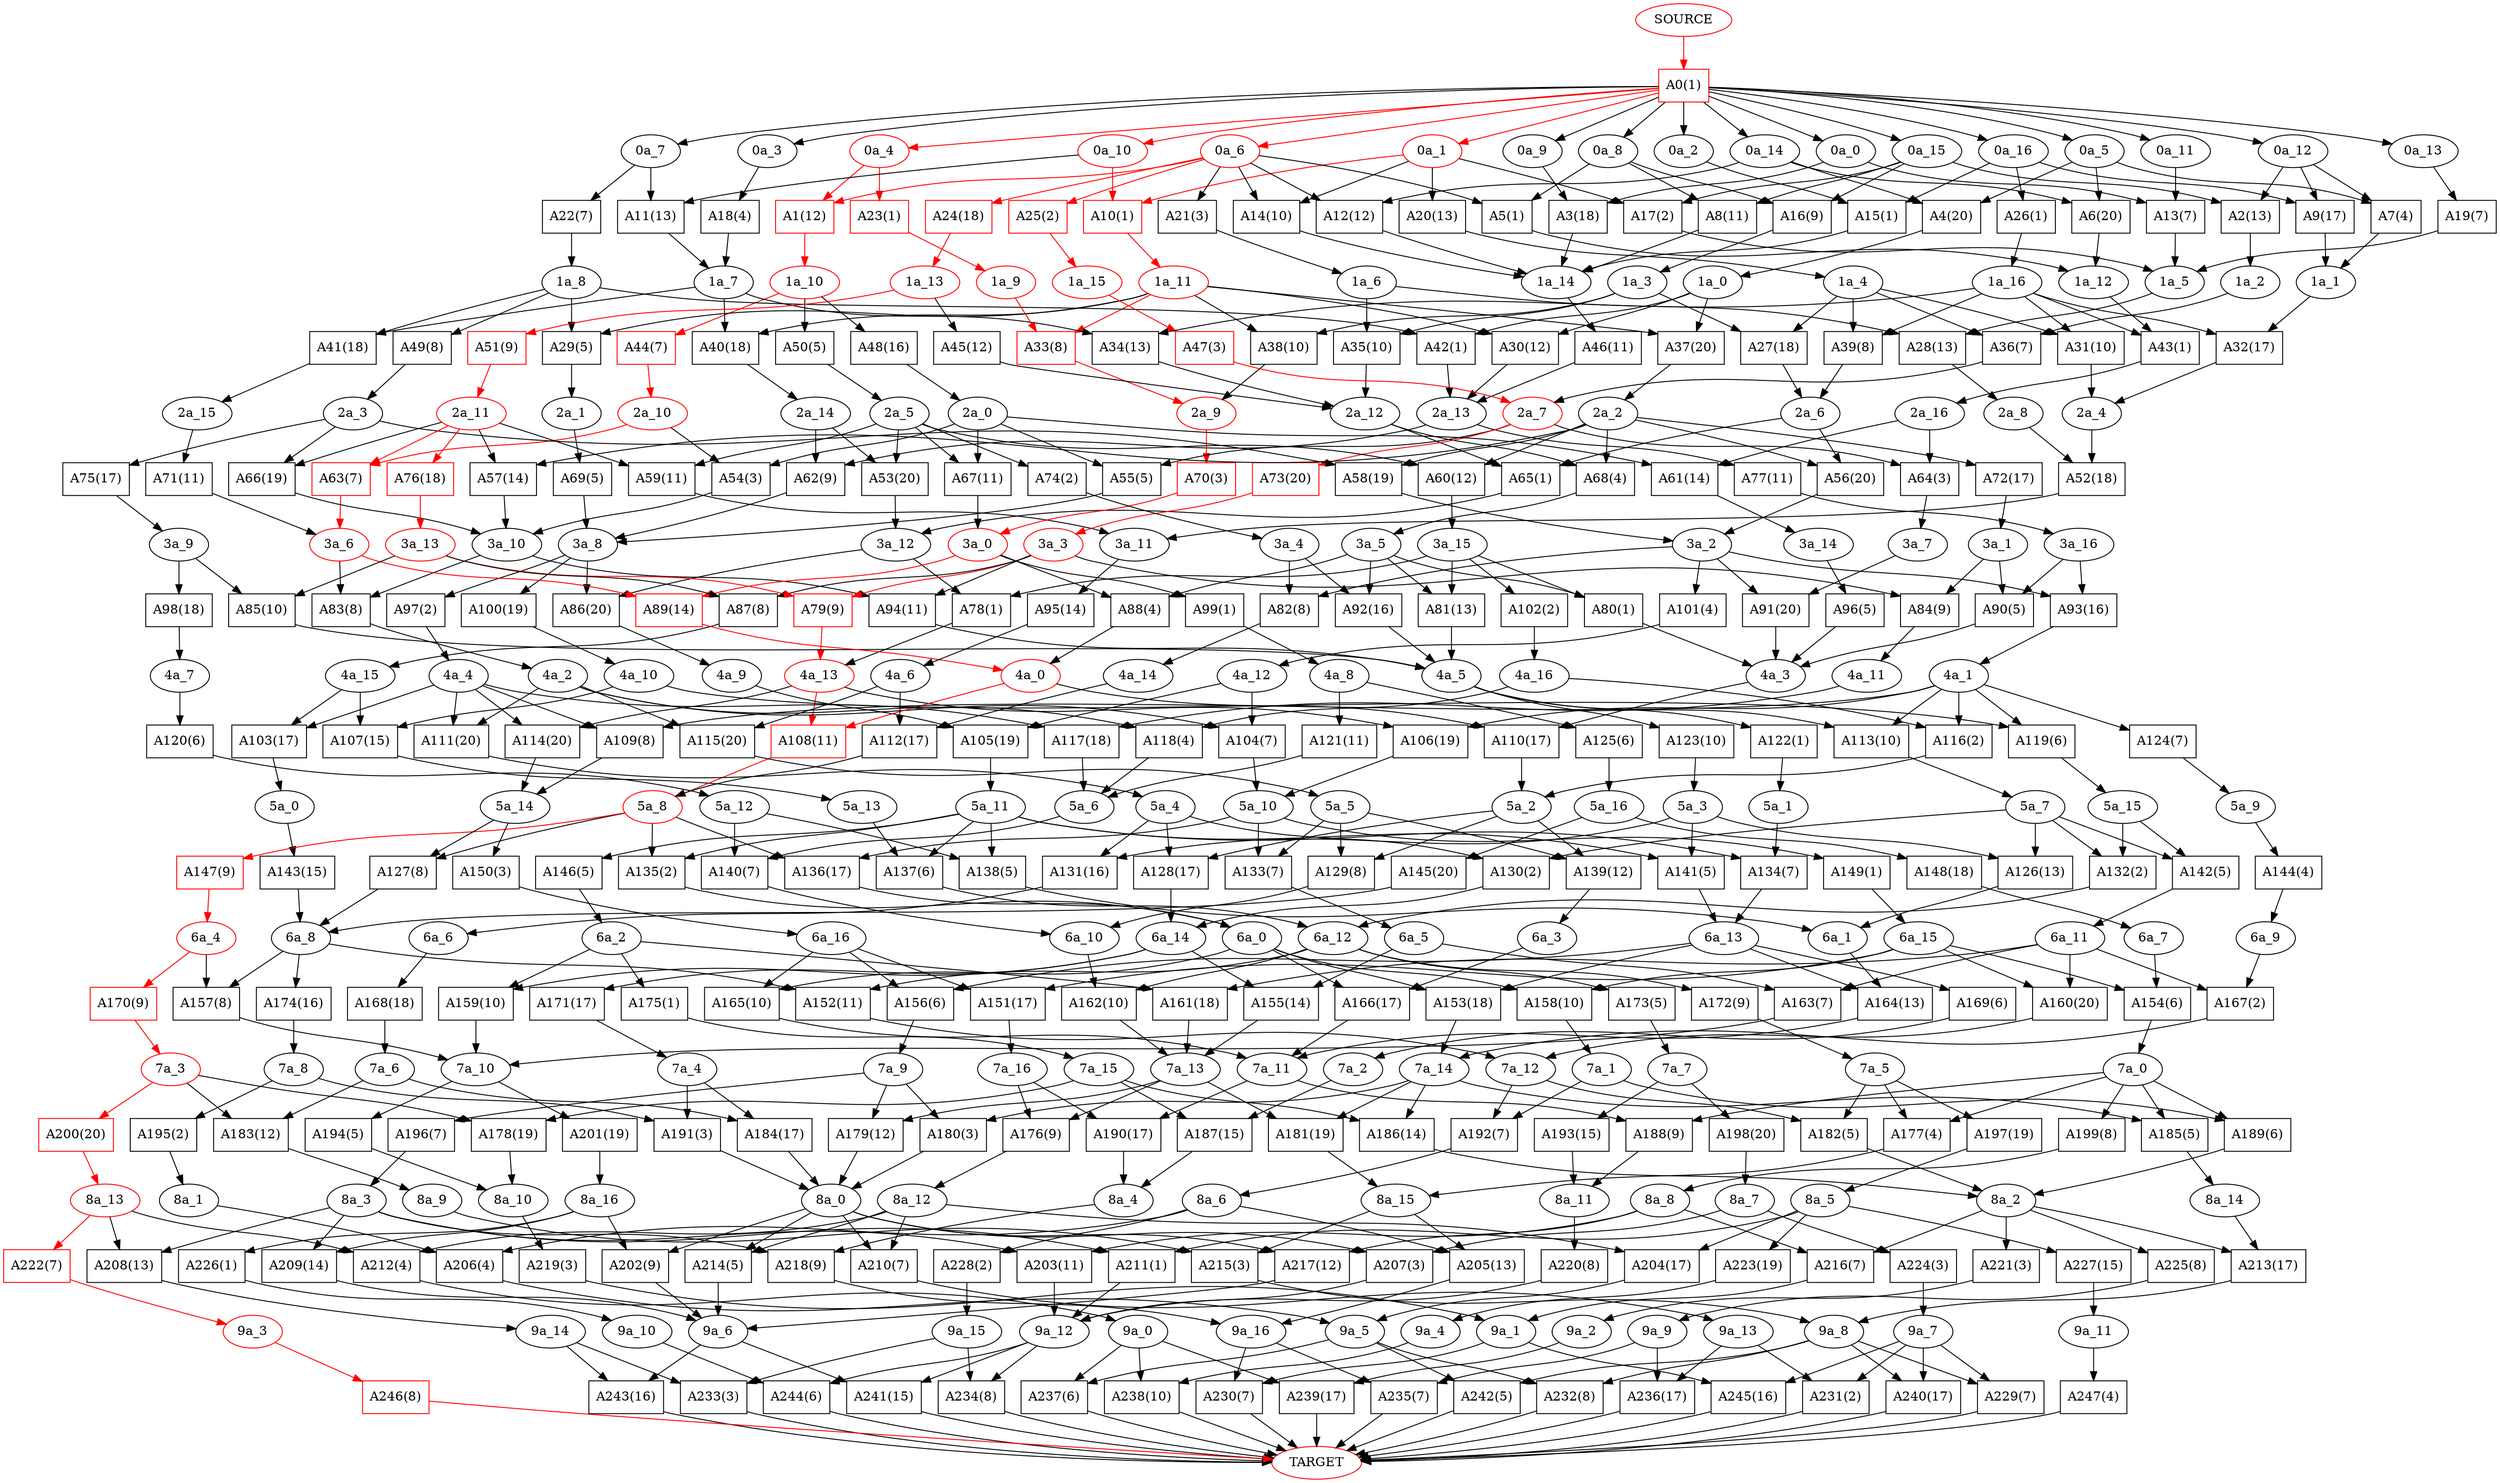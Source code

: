 digraph HGA { 
A0 [shape=box color=red]; 
node_SOURCE [color="red"]; 
node_SOURCE -> A0 [color="red"]; 
A0 -> node_0a_0; 
node_0a_1 [color="red"]; 
A0 -> node_0a_1 [color="red"]; 
A0 -> node_0a_2; 
A0 -> node_0a_3; 
node_0a_4 [color="red"]; 
A0 -> node_0a_4 [color="red"]; 
A0 -> node_0a_5; 
node_0a_6 [color="red"]; 
A0 -> node_0a_6 [color="red"]; 
A0 -> node_0a_7; 
A0 -> node_0a_8; 
A0 -> node_0a_9; 
node_0a_10 [color="red"]; 
A0 -> node_0a_10 [color="red"]; 
A0 -> node_0a_11; 
A0 -> node_0a_12; 
A0 -> node_0a_13; 
A0 -> node_0a_14; 
A0 -> node_0a_15; 
A0 -> node_0a_16; 
A1 [shape=box color=red]; 
node_0a_6 [color="red"]; 
node_0a_6 -> A1 [color="red"]; 
node_0a_4 [color="red"]; 
node_0a_4 -> A1 [color="red"]; 
node_1a_10 [color="red"]; 
A1 -> node_1a_10 [color="red"]; 
A2 [shape=box]; 
node_0a_15 -> A2; 
node_0a_12 -> A2; 
A2 -> node_1a_2; 
A3 [shape=box]; 
node_0a_9 -> A3; 
node_0a_0 -> A3; 
A3 -> node_1a_14; 
A4 [shape=box]; 
node_0a_14 -> A4; 
node_0a_5 -> A4; 
A4 -> node_1a_0; 
A5 [shape=box]; 
node_0a_6 -> A5; 
node_0a_8 -> A5; 
A5 -> node_1a_12; 
A6 [shape=box]; 
node_0a_5 -> A6; 
node_0a_14 -> A6; 
A6 -> node_1a_12; 
A7 [shape=box]; 
node_0a_12 -> A7; 
node_0a_5 -> A7; 
A7 -> node_1a_1; 
A8 [shape=box]; 
node_0a_15 -> A8; 
node_0a_8 -> A8; 
A8 -> node_1a_14; 
A9 [shape=box]; 
node_0a_16 -> A9; 
node_0a_12 -> A9; 
A9 -> node_1a_1; 
A10 [shape=box color=red]; 
node_0a_1 [color="red"]; 
node_0a_1 -> A10 [color="red"]; 
node_0a_10 [color="red"]; 
node_0a_10 -> A10 [color="red"]; 
node_1a_11 [color="red"]; 
A10 -> node_1a_11 [color="red"]; 
A11 [shape=box]; 
node_0a_10 -> A11; 
node_0a_7 -> A11; 
A11 -> node_1a_7; 
A12 [shape=box]; 
node_0a_6 -> A12; 
node_0a_14 -> A12; 
A12 -> node_1a_14; 
A13 [shape=box]; 
node_0a_11 -> A13; 
node_0a_0 -> A13; 
A13 -> node_1a_5; 
A14 [shape=box]; 
node_0a_6 -> A14; 
node_0a_1 -> A14; 
A14 -> node_1a_14; 
A15 [shape=box]; 
node_0a_16 -> A15; 
node_0a_2 -> A15; 
A15 -> node_1a_14; 
A16 [shape=box]; 
node_0a_15 -> A16; 
node_0a_8 -> A16; 
A16 -> node_1a_3; 
A17 [shape=box]; 
node_0a_15 -> A17; 
node_0a_1 -> A17; 
A17 -> node_1a_5; 
A18 [shape=box]; 
node_0a_3 -> A18; 
A18 -> node_1a_7; 
A19 [shape=box]; 
node_0a_13 -> A19; 
A19 -> node_1a_5; 
A20 [shape=box]; 
node_0a_1 -> A20; 
A20 -> node_1a_4; 
A21 [shape=box]; 
node_0a_6 -> A21; 
A21 -> node_1a_6; 
A22 [shape=box]; 
node_0a_7 -> A22; 
A22 -> node_1a_8; 
A23 [shape=box color=red]; 
node_0a_4 [color="red"]; 
node_0a_4 -> A23 [color="red"]; 
node_1a_9 [color="red"]; 
A23 -> node_1a_9 [color="red"]; 
A24 [shape=box color=red]; 
node_0a_6 [color="red"]; 
node_0a_6 -> A24 [color="red"]; 
node_1a_13 [color="red"]; 
A24 -> node_1a_13 [color="red"]; 
A25 [shape=box color=red]; 
node_0a_6 [color="red"]; 
node_0a_6 -> A25 [color="red"]; 
node_1a_15 [color="red"]; 
A25 -> node_1a_15 [color="red"]; 
A26 [shape=box]; 
node_0a_16 -> A26; 
A26 -> node_1a_16; 
A27 [shape=box]; 
node_1a_3 -> A27; 
node_1a_4 -> A27; 
A27 -> node_2a_6; 
A28 [shape=box]; 
node_1a_5 -> A28; 
node_1a_6 -> A28; 
A28 -> node_2a_8; 
A29 [shape=box]; 
node_1a_8 -> A29; 
node_1a_11 -> A29; 
A29 -> node_2a_1; 
A30 [shape=box]; 
node_1a_11 -> A30; 
node_1a_0 -> A30; 
A30 -> node_2a_13; 
A31 [shape=box]; 
node_1a_4 -> A31; 
node_1a_16 -> A31; 
A31 -> node_2a_4; 
A32 [shape=box]; 
node_1a_16 -> A32; 
node_1a_1 -> A32; 
A32 -> node_2a_4; 
A33 [shape=box color=red]; 
node_1a_9 [color="red"]; 
node_1a_9 -> A33 [color="red"]; 
node_1a_11 [color="red"]; 
node_1a_11 -> A33 [color="red"]; 
node_2a_9 [color="red"]; 
A33 -> node_2a_9 [color="red"]; 
A34 [shape=box]; 
node_1a_16 -> A34; 
node_1a_7 -> A34; 
A34 -> node_2a_12; 
A35 [shape=box]; 
node_1a_6 -> A35; 
node_1a_3 -> A35; 
A35 -> node_2a_12; 
A36 [shape=box]; 
node_1a_4 -> A36; 
node_1a_2 -> A36; 
A36 -> node_2a_7; 
A37 [shape=box]; 
node_1a_0 -> A37; 
node_1a_11 -> A37; 
A37 -> node_2a_2; 
A38 [shape=box]; 
node_1a_3 -> A38; 
node_1a_11 -> A38; 
A38 -> node_2a_9; 
A39 [shape=box]; 
node_1a_16 -> A39; 
node_1a_4 -> A39; 
A39 -> node_2a_6; 
A40 [shape=box]; 
node_1a_11 -> A40; 
node_1a_7 -> A40; 
A40 -> node_2a_14; 
A41 [shape=box]; 
node_1a_7 -> A41; 
node_1a_8 -> A41; 
A41 -> node_2a_15; 
A42 [shape=box]; 
node_1a_0 -> A42; 
node_1a_8 -> A42; 
A42 -> node_2a_13; 
A43 [shape=box]; 
node_1a_12 -> A43; 
node_1a_16 -> A43; 
A43 -> node_2a_16; 
A44 [shape=box color=red]; 
node_1a_10 [color="red"]; 
node_1a_10 -> A44 [color="red"]; 
node_2a_10 [color="red"]; 
A44 -> node_2a_10 [color="red"]; 
A45 [shape=box]; 
node_1a_13 -> A45; 
A45 -> node_2a_12; 
A46 [shape=box]; 
node_1a_14 -> A46; 
A46 -> node_2a_13; 
A47 [shape=box color=red]; 
node_1a_15 [color="red"]; 
node_1a_15 -> A47 [color="red"]; 
node_2a_7 [color="red"]; 
A47 -> node_2a_7 [color="red"]; 
A48 [shape=box]; 
node_1a_10 -> A48; 
A48 -> node_2a_0; 
A49 [shape=box]; 
node_1a_8 -> A49; 
A49 -> node_2a_3; 
A50 [shape=box]; 
node_1a_10 -> A50; 
A50 -> node_2a_5; 
A51 [shape=box color=red]; 
node_1a_13 [color="red"]; 
node_1a_13 -> A51 [color="red"]; 
node_2a_11 [color="red"]; 
A51 -> node_2a_11 [color="red"]; 
A52 [shape=box]; 
node_2a_8 -> A52; 
node_2a_4 -> A52; 
A52 -> node_3a_11; 
A53 [shape=box]; 
node_2a_14 -> A53; 
node_2a_5 -> A53; 
A53 -> node_3a_12; 
A54 [shape=box]; 
node_2a_10 -> A54; 
node_2a_0 -> A54; 
A54 -> node_3a_10; 
A55 [shape=box]; 
node_2a_0 -> A55; 
node_2a_7 -> A55; 
A55 -> node_3a_8; 
A56 [shape=box]; 
node_2a_6 -> A56; 
node_2a_2 -> A56; 
A56 -> node_3a_2; 
A57 [shape=box]; 
node_2a_2 -> A57; 
node_2a_11 -> A57; 
A57 -> node_3a_10; 
A58 [shape=box]; 
node_2a_3 -> A58; 
node_2a_2 -> A58; 
A58 -> node_3a_2; 
A59 [shape=box]; 
node_2a_5 -> A59; 
node_2a_11 -> A59; 
A59 -> node_3a_11; 
A60 [shape=box]; 
node_2a_5 -> A60; 
node_2a_2 -> A60; 
A60 -> node_3a_15; 
A61 [shape=box]; 
node_2a_0 -> A61; 
node_2a_16 -> A61; 
A61 -> node_3a_14; 
A62 [shape=box]; 
node_2a_13 -> A62; 
node_2a_14 -> A62; 
A62 -> node_3a_8; 
A63 [shape=box color=red]; 
node_2a_11 [color="red"]; 
node_2a_11 -> A63 [color="red"]; 
node_2a_10 [color="red"]; 
node_2a_10 -> A63 [color="red"]; 
node_3a_6 [color="red"]; 
A63 -> node_3a_6 [color="red"]; 
A64 [shape=box]; 
node_2a_16 -> A64; 
node_2a_7 -> A64; 
A64 -> node_3a_7; 
A65 [shape=box]; 
node_2a_12 -> A65; 
node_2a_6 -> A65; 
A65 -> node_3a_12; 
A66 [shape=box]; 
node_2a_3 -> A66; 
node_2a_11 -> A66; 
A66 -> node_3a_10; 
A67 [shape=box]; 
node_2a_5 -> A67; 
node_2a_0 -> A67; 
A67 -> node_3a_0; 
A68 [shape=box]; 
node_2a_2 -> A68; 
node_2a_12 -> A68; 
A68 -> node_3a_5; 
A69 [shape=box]; 
node_2a_1 -> A69; 
A69 -> node_3a_8; 
A70 [shape=box color=red]; 
node_2a_9 [color="red"]; 
node_2a_9 -> A70 [color="red"]; 
node_3a_0 [color="red"]; 
A70 -> node_3a_0 [color="red"]; 
A71 [shape=box]; 
node_2a_15 -> A71; 
A71 -> node_3a_6; 
A72 [shape=box]; 
node_2a_2 -> A72; 
A72 -> node_3a_1; 
A73 [shape=box color=red]; 
node_2a_7 [color="red"]; 
node_2a_7 -> A73 [color="red"]; 
node_3a_3 [color="red"]; 
A73 -> node_3a_3 [color="red"]; 
A74 [shape=box]; 
node_2a_5 -> A74; 
A74 -> node_3a_4; 
A75 [shape=box]; 
node_2a_3 -> A75; 
A75 -> node_3a_9; 
A76 [shape=box color=red]; 
node_2a_11 [color="red"]; 
node_2a_11 -> A76 [color="red"]; 
node_3a_13 [color="red"]; 
A76 -> node_3a_13 [color="red"]; 
A77 [shape=box]; 
node_2a_13 -> A77; 
A77 -> node_3a_16; 
A78 [shape=box]; 
node_3a_12 -> A78; 
node_3a_15 -> A78; 
A78 -> node_4a_13; 
A79 [shape=box color=red]; 
node_3a_3 [color="red"]; 
node_3a_3 -> A79 [color="red"]; 
node_3a_13 [color="red"]; 
node_3a_13 -> A79 [color="red"]; 
node_4a_13 [color="red"]; 
A79 -> node_4a_13 [color="red"]; 
A80 [shape=box]; 
node_3a_5 -> A80; 
node_3a_15 -> A80; 
A80 -> node_4a_3; 
A81 [shape=box]; 
node_3a_5 -> A81; 
node_3a_15 -> A81; 
A81 -> node_4a_5; 
A82 [shape=box]; 
node_3a_4 -> A82; 
node_3a_2 -> A82; 
A82 -> node_4a_14; 
A83 [shape=box]; 
node_3a_6 -> A83; 
node_3a_10 -> A83; 
A83 -> node_4a_2; 
A84 [shape=box]; 
node_3a_3 -> A84; 
node_3a_1 -> A84; 
A84 -> node_4a_11; 
A85 [shape=box]; 
node_3a_9 -> A85; 
node_3a_13 -> A85; 
A85 -> node_4a_5; 
A86 [shape=box]; 
node_3a_8 -> A86; 
node_3a_12 -> A86; 
A86 -> node_4a_9; 
A87 [shape=box]; 
node_3a_3 -> A87; 
node_3a_13 -> A87; 
A87 -> node_4a_15; 
A88 [shape=box]; 
node_3a_5 -> A88; 
node_3a_0 -> A88; 
A88 -> node_4a_0; 
A89 [shape=box color=red]; 
node_3a_0 [color="red"]; 
node_3a_0 -> A89 [color="red"]; 
node_3a_6 [color="red"]; 
node_3a_6 -> A89 [color="red"]; 
node_4a_0 [color="red"]; 
A89 -> node_4a_0 [color="red"]; 
A90 [shape=box]; 
node_3a_16 -> A90; 
node_3a_1 -> A90; 
A90 -> node_4a_3; 
A91 [shape=box]; 
node_3a_7 -> A91; 
node_3a_2 -> A91; 
A91 -> node_4a_3; 
A92 [shape=box]; 
node_3a_4 -> A92; 
node_3a_5 -> A92; 
A92 -> node_4a_5; 
A93 [shape=box]; 
node_3a_2 -> A93; 
node_3a_16 -> A93; 
A93 -> node_4a_1; 
A94 [shape=box]; 
node_3a_10 -> A94; 
node_3a_3 -> A94; 
A94 -> node_4a_5; 
A95 [shape=box]; 
node_3a_11 -> A95; 
A95 -> node_4a_6; 
A96 [shape=box]; 
node_3a_14 -> A96; 
A96 -> node_4a_3; 
A97 [shape=box]; 
node_3a_8 -> A97; 
A97 -> node_4a_4; 
A98 [shape=box]; 
node_3a_9 -> A98; 
A98 -> node_4a_7; 
A99 [shape=box]; 
node_3a_0 -> A99; 
A99 -> node_4a_8; 
A100 [shape=box]; 
node_3a_8 -> A100; 
A100 -> node_4a_10; 
A101 [shape=box]; 
node_3a_2 -> A101; 
A101 -> node_4a_12; 
A102 [shape=box]; 
node_3a_15 -> A102; 
A102 -> node_4a_16; 
A103 [shape=box]; 
node_4a_15 -> A103; 
node_4a_4 -> A103; 
A103 -> node_5a_0; 
A104 [shape=box]; 
node_4a_2 -> A104; 
node_4a_12 -> A104; 
A104 -> node_5a_10; 
A105 [shape=box]; 
node_4a_12 -> A105; 
node_4a_9 -> A105; 
A105 -> node_5a_11; 
A106 [shape=box]; 
node_4a_1 -> A106; 
node_4a_13 -> A106; 
A106 -> node_5a_10; 
A107 [shape=box]; 
node_4a_15 -> A107; 
node_4a_10 -> A107; 
A107 -> node_5a_13; 
A108 [shape=box color=red]; 
node_4a_0 [color="red"]; 
node_4a_0 -> A108 [color="red"]; 
node_4a_13 [color="red"]; 
node_4a_13 -> A108 [color="red"]; 
node_5a_8 [color="red"]; 
A108 -> node_5a_8 [color="red"]; 
A109 [shape=box]; 
node_4a_1 -> A109; 
node_4a_4 -> A109; 
A109 -> node_5a_14; 
A110 [shape=box]; 
node_4a_3 -> A110; 
node_4a_0 -> A110; 
A110 -> node_5a_2; 
A111 [shape=box]; 
node_4a_2 -> A111; 
node_4a_4 -> A111; 
A111 -> node_5a_4; 
A112 [shape=box]; 
node_4a_6 -> A112; 
node_4a_14 -> A112; 
A112 -> node_5a_8; 
A113 [shape=box]; 
node_4a_5 -> A113; 
node_4a_1 -> A113; 
A113 -> node_5a_7; 
A114 [shape=box]; 
node_4a_4 -> A114; 
node_4a_13 -> A114; 
A114 -> node_5a_14; 
A115 [shape=box]; 
node_4a_2 -> A115; 
node_4a_6 -> A115; 
A115 -> node_5a_5; 
A116 [shape=box]; 
node_4a_16 -> A116; 
node_4a_1 -> A116; 
A116 -> node_5a_2; 
A117 [shape=box]; 
node_4a_11 -> A117; 
node_4a_4 -> A117; 
A117 -> node_5a_6; 
A118 [shape=box]; 
node_4a_2 -> A118; 
node_4a_16 -> A118; 
A118 -> node_5a_6; 
A119 [shape=box]; 
node_4a_1 -> A119; 
node_4a_10 -> A119; 
A119 -> node_5a_15; 
A120 [shape=box]; 
node_4a_7 -> A120; 
A120 -> node_5a_12; 
A121 [shape=box]; 
node_4a_8 -> A121; 
A121 -> node_5a_6; 
A122 [shape=box]; 
node_4a_5 -> A122; 
A122 -> node_5a_1; 
A123 [shape=box]; 
node_4a_5 -> A123; 
A123 -> node_5a_3; 
A124 [shape=box]; 
node_4a_1 -> A124; 
A124 -> node_5a_9; 
A125 [shape=box]; 
node_4a_8 -> A125; 
A125 -> node_5a_16; 
A126 [shape=box]; 
node_5a_7 -> A126; 
node_5a_3 -> A126; 
A126 -> node_6a_1; 
A127 [shape=box]; 
node_5a_8 -> A127; 
node_5a_14 -> A127; 
A127 -> node_6a_8; 
A128 [shape=box]; 
node_5a_4 -> A128; 
node_5a_2 -> A128; 
A128 -> node_6a_14; 
A129 [shape=box]; 
node_5a_5 -> A129; 
node_5a_2 -> A129; 
A129 -> node_6a_10; 
A130 [shape=box]; 
node_5a_4 -> A130; 
node_5a_7 -> A130; 
A130 -> node_6a_14; 
A131 [shape=box]; 
node_5a_4 -> A131; 
node_5a_3 -> A131; 
A131 -> node_6a_6; 
A132 [shape=box]; 
node_5a_7 -> A132; 
node_5a_15 -> A132; 
A132 -> node_6a_12; 
A133 [shape=box]; 
node_5a_10 -> A133; 
node_5a_5 -> A133; 
A133 -> node_6a_5; 
A134 [shape=box]; 
node_5a_11 -> A134; 
node_5a_1 -> A134; 
A134 -> node_6a_13; 
A135 [shape=box]; 
node_5a_8 -> A135; 
node_5a_11 -> A135; 
A135 -> node_6a_0; 
A136 [shape=box]; 
node_5a_8 -> A136; 
node_5a_10 -> A136; 
A136 -> node_6a_0; 
A137 [shape=box]; 
node_5a_13 -> A137; 
node_5a_11 -> A137; 
A137 -> node_6a_12; 
A138 [shape=box]; 
node_5a_11 -> A138; 
node_5a_12 -> A138; 
A138 -> node_6a_1; 
A139 [shape=box]; 
node_5a_5 -> A139; 
node_5a_2 -> A139; 
A139 -> node_6a_3; 
A140 [shape=box]; 
node_5a_6 -> A140; 
node_5a_12 -> A140; 
A140 -> node_6a_10; 
A141 [shape=box]; 
node_5a_3 -> A141; 
node_5a_11 -> A141; 
A141 -> node_6a_13; 
A142 [shape=box]; 
node_5a_15 -> A142; 
node_5a_7 -> A142; 
A142 -> node_6a_11; 
A143 [shape=box]; 
node_5a_0 -> A143; 
A143 -> node_6a_8; 
A144 [shape=box]; 
node_5a_9 -> A144; 
A144 -> node_6a_9; 
A145 [shape=box]; 
node_5a_16 -> A145; 
A145 -> node_6a_8; 
A146 [shape=box]; 
node_5a_11 -> A146; 
A146 -> node_6a_2; 
A147 [shape=box color=red]; 
node_5a_8 [color="red"]; 
node_5a_8 -> A147 [color="red"]; 
node_6a_4 [color="red"]; 
A147 -> node_6a_4 [color="red"]; 
A148 [shape=box]; 
node_5a_16 -> A148; 
A148 -> node_6a_7; 
A149 [shape=box]; 
node_5a_10 -> A149; 
A149 -> node_6a_15; 
A150 [shape=box]; 
node_5a_14 -> A150; 
A150 -> node_6a_16; 
A151 [shape=box]; 
node_6a_15 -> A151; 
node_6a_16 -> A151; 
A151 -> node_7a_16; 
A152 [shape=box]; 
node_6a_8 -> A152; 
node_6a_12 -> A152; 
A152 -> node_7a_12; 
A153 [shape=box]; 
node_6a_13 -> A153; 
node_6a_0 -> A153; 
A153 -> node_7a_14; 
A154 [shape=box]; 
node_6a_7 -> A154; 
node_6a_15 -> A154; 
A154 -> node_7a_0; 
A155 [shape=box]; 
node_6a_14 -> A155; 
node_6a_5 -> A155; 
A155 -> node_7a_13; 
A156 [shape=box]; 
node_6a_16 -> A156; 
node_6a_13 -> A156; 
A156 -> node_7a_9; 
A157 [shape=box]; 
node_6a_4 -> A157; 
node_6a_8 -> A157; 
A157 -> node_7a_10; 
A158 [shape=box]; 
node_6a_15 -> A158; 
node_6a_0 -> A158; 
A158 -> node_7a_1; 
A159 [shape=box]; 
node_6a_14 -> A159; 
node_6a_2 -> A159; 
A159 -> node_7a_10; 
A160 [shape=box]; 
node_6a_15 -> A160; 
node_6a_11 -> A160; 
A160 -> node_7a_12; 
A161 [shape=box]; 
node_6a_2 -> A161; 
node_6a_11 -> A161; 
A161 -> node_7a_13; 
A162 [shape=box]; 
node_6a_12 -> A162; 
node_6a_10 -> A162; 
A162 -> node_7a_13; 
A163 [shape=box]; 
node_6a_5 -> A163; 
node_6a_11 -> A163; 
A163 -> node_7a_10; 
A164 [shape=box]; 
node_6a_13 -> A164; 
node_6a_1 -> A164; 
A164 -> node_7a_11; 
A165 [shape=box]; 
node_6a_16 -> A165; 
node_6a_0 -> A165; 
A165 -> node_7a_11; 
A166 [shape=box]; 
node_6a_3 -> A166; 
node_6a_0 -> A166; 
A166 -> node_7a_11; 
A167 [shape=box]; 
node_6a_9 -> A167; 
node_6a_11 -> A167; 
A167 -> node_7a_14; 
A168 [shape=box]; 
node_6a_6 -> A168; 
A168 -> node_7a_6; 
A169 [shape=box]; 
node_6a_13 -> A169; 
A169 -> node_7a_2; 
A170 [shape=box color=red]; 
node_6a_4 [color="red"]; 
node_6a_4 -> A170 [color="red"]; 
node_7a_3 [color="red"]; 
A170 -> node_7a_3 [color="red"]; 
A171 [shape=box]; 
node_6a_14 -> A171; 
A171 -> node_7a_4; 
A172 [shape=box]; 
node_6a_12 -> A172; 
A172 -> node_7a_5; 
A173 [shape=box]; 
node_6a_12 -> A173; 
A173 -> node_7a_7; 
A174 [shape=box]; 
node_6a_8 -> A174; 
A174 -> node_7a_8; 
A175 [shape=box]; 
node_6a_2 -> A175; 
A175 -> node_7a_15; 
A176 [shape=box]; 
node_7a_13 -> A176; 
node_7a_16 -> A176; 
A176 -> node_8a_12; 
A177 [shape=box]; 
node_7a_5 -> A177; 
node_7a_0 -> A177; 
A177 -> node_8a_15; 
A178 [shape=box]; 
node_7a_15 -> A178; 
node_7a_3 -> A178; 
A178 -> node_8a_10; 
A179 [shape=box]; 
node_7a_9 -> A179; 
node_7a_13 -> A179; 
A179 -> node_8a_0; 
A180 [shape=box]; 
node_7a_14 -> A180; 
node_7a_9 -> A180; 
A180 -> node_8a_0; 
A181 [shape=box]; 
node_7a_14 -> A181; 
node_7a_13 -> A181; 
A181 -> node_8a_15; 
A182 [shape=box]; 
node_7a_5 -> A182; 
node_7a_12 -> A182; 
A182 -> node_8a_2; 
A183 [shape=box]; 
node_7a_6 -> A183; 
node_7a_3 -> A183; 
A183 -> node_8a_9; 
A184 [shape=box]; 
node_7a_4 -> A184; 
node_7a_6 -> A184; 
A184 -> node_8a_0; 
A185 [shape=box]; 
node_7a_14 -> A185; 
node_7a_0 -> A185; 
A185 -> node_8a_14; 
A186 [shape=box]; 
node_7a_14 -> A186; 
node_7a_15 -> A186; 
A186 -> node_8a_2; 
A187 [shape=box]; 
node_7a_2 -> A187; 
node_7a_15 -> A187; 
A187 -> node_8a_4; 
A188 [shape=box]; 
node_7a_0 -> A188; 
node_7a_11 -> A188; 
A188 -> node_8a_11; 
A189 [shape=box]; 
node_7a_1 -> A189; 
node_7a_0 -> A189; 
A189 -> node_8a_2; 
A190 [shape=box]; 
node_7a_11 -> A190; 
node_7a_16 -> A190; 
A190 -> node_8a_4; 
A191 [shape=box]; 
node_7a_4 -> A191; 
node_7a_8 -> A191; 
A191 -> node_8a_0; 
A192 [shape=box]; 
node_7a_1 -> A192; 
node_7a_12 -> A192; 
A192 -> node_8a_6; 
A193 [shape=box]; 
node_7a_7 -> A193; 
A193 -> node_8a_11; 
A194 [shape=box]; 
node_7a_10 -> A194; 
A194 -> node_8a_10; 
A195 [shape=box]; 
node_7a_8 -> A195; 
A195 -> node_8a_1; 
A196 [shape=box]; 
node_7a_9 -> A196; 
A196 -> node_8a_3; 
A197 [shape=box]; 
node_7a_5 -> A197; 
A197 -> node_8a_5; 
A198 [shape=box]; 
node_7a_7 -> A198; 
A198 -> node_8a_7; 
A199 [shape=box]; 
node_7a_0 -> A199; 
A199 -> node_8a_8; 
A200 [shape=box color=red]; 
node_7a_3 [color="red"]; 
node_7a_3 -> A200 [color="red"]; 
node_8a_13 [color="red"]; 
A200 -> node_8a_13 [color="red"]; 
A201 [shape=box]; 
node_7a_10 -> A201; 
A201 -> node_8a_16; 
A202 [shape=box]; 
node_8a_16 -> A202; 
node_8a_0 -> A202; 
A202 -> node_9a_6; 
A203 [shape=box]; 
node_8a_3 -> A203; 
node_8a_8 -> A203; 
A203 -> node_9a_12; 
A204 [shape=box]; 
node_8a_5 -> A204; 
node_8a_12 -> A204; 
A204 -> node_9a_5; 
A205 [shape=box]; 
node_8a_6 -> A205; 
node_8a_15 -> A205; 
A205 -> node_9a_16; 
A206 [shape=box]; 
node_8a_1 -> A206; 
node_8a_6 -> A206; 
A206 -> node_9a_5; 
A207 [shape=box]; 
node_8a_7 -> A207; 
node_8a_0 -> A207; 
A207 -> node_9a_12; 
A208 [shape=box]; 
node_8a_13 -> A208; 
node_8a_3 -> A208; 
A208 -> node_9a_14; 
A209 [shape=box]; 
node_8a_16 -> A209; 
node_8a_3 -> A209; 
A209 -> node_9a_6; 
A210 [shape=box]; 
node_8a_12 -> A210; 
node_8a_0 -> A210; 
A210 -> node_9a_13; 
A211 [shape=box]; 
node_8a_5 -> A211; 
node_8a_3 -> A211; 
A211 -> node_9a_12; 
A212 [shape=box]; 
node_8a_13 -> A212; 
node_8a_12 -> A212; 
A212 -> node_9a_0; 
A213 [shape=box]; 
node_8a_14 -> A213; 
node_8a_2 -> A213; 
A213 -> node_9a_8; 
A214 [shape=box]; 
node_8a_12 -> A214; 
node_8a_0 -> A214; 
A214 -> node_9a_6; 
A215 [shape=box]; 
node_8a_9 -> A215; 
node_8a_15 -> A215; 
A215 -> node_9a_8; 
A216 [shape=box]; 
node_8a_2 -> A216; 
node_8a_8 -> A216; 
A216 -> node_9a_1; 
A217 [shape=box]; 
node_8a_0 -> A217; 
node_8a_8 -> A217; 
A217 -> node_9a_6; 
A218 [shape=box]; 
node_8a_3 -> A218; 
node_8a_4 -> A218; 
A218 -> node_9a_16; 
A219 [shape=box]; 
node_8a_10 -> A219; 
A219 -> node_9a_1; 
A220 [shape=box]; 
node_8a_11 -> A220; 
A220 -> node_9a_12; 
A221 [shape=box]; 
node_8a_2 -> A221; 
A221 -> node_9a_2; 
A222 [shape=box color=red]; 
node_8a_13 [color="red"]; 
node_8a_13 -> A222 [color="red"]; 
node_9a_3 [color="red"]; 
A222 -> node_9a_3 [color="red"]; 
A223 [shape=box]; 
node_8a_5 -> A223; 
A223 -> node_9a_4; 
A224 [shape=box]; 
node_8a_7 -> A224; 
A224 -> node_9a_7; 
A225 [shape=box]; 
node_8a_2 -> A225; 
A225 -> node_9a_9; 
A226 [shape=box]; 
node_8a_16 -> A226; 
A226 -> node_9a_10; 
A227 [shape=box]; 
node_8a_5 -> A227; 
A227 -> node_9a_11; 
A228 [shape=box]; 
node_8a_6 -> A228; 
A228 -> node_9a_15; 
A229 [shape=box]; 
node_9a_7 -> A229; 
node_9a_8 -> A229; 
A229 -> node_TARGET; 
A230 [shape=box]; 
node_9a_1 -> A230; 
node_9a_16 -> A230; 
A230 -> node_TARGET; 
A231 [shape=box]; 
node_9a_13 -> A231; 
node_9a_7 -> A231; 
A231 -> node_TARGET; 
A232 [shape=box]; 
node_9a_5 -> A232; 
node_9a_8 -> A232; 
A232 -> node_TARGET; 
A233 [shape=box]; 
node_9a_15 -> A233; 
node_9a_14 -> A233; 
A233 -> node_TARGET; 
A234 [shape=box]; 
node_9a_12 -> A234; 
node_9a_15 -> A234; 
A234 -> node_TARGET; 
A235 [shape=box]; 
node_9a_16 -> A235; 
node_9a_9 -> A235; 
A235 -> node_TARGET; 
A236 [shape=box]; 
node_9a_13 -> A236; 
node_9a_9 -> A236; 
A236 -> node_TARGET; 
A237 [shape=box]; 
node_9a_0 -> A237; 
node_9a_5 -> A237; 
A237 -> node_TARGET; 
A238 [shape=box]; 
node_9a_4 -> A238; 
node_9a_0 -> A238; 
A238 -> node_TARGET; 
A239 [shape=box]; 
node_9a_0 -> A239; 
node_9a_2 -> A239; 
A239 -> node_TARGET; 
A240 [shape=box]; 
node_9a_8 -> A240; 
node_9a_7 -> A240; 
A240 -> node_TARGET; 
A241 [shape=box]; 
node_9a_6 -> A241; 
node_9a_12 -> A241; 
A241 -> node_TARGET; 
A242 [shape=box]; 
node_9a_8 -> A242; 
node_9a_5 -> A242; 
A242 -> node_TARGET; 
A243 [shape=box]; 
node_9a_14 -> A243; 
node_9a_6 -> A243; 
A243 -> node_TARGET; 
A244 [shape=box]; 
node_9a_12 -> A244; 
node_9a_10 -> A244; 
A244 -> node_TARGET; 
A245 [shape=box]; 
node_9a_1 -> A245; 
node_9a_7 -> A245; 
A245 -> node_TARGET; 
A246 [shape=box color=red]; 
node_9a_3 [color="red"]; 
node_9a_3 -> A246 [color="red"]; 
node_TARGET [color="red"]; 
A246 -> node_TARGET [color="red"]; 
A247 [shape=box]; 
node_9a_11 -> A247; 
A247 -> node_TARGET; 
A0 [label="A0(1)"]; 
 A1 [label="A1(12)"]; 
 A2 [label="A2(13)"]; 
 A3 [label="A3(18)"]; 
 A4 [label="A4(20)"]; 
 A5 [label="A5(1)"]; 
 A6 [label="A6(20)"]; 
 A7 [label="A7(4)"]; 
 A8 [label="A8(11)"]; 
 A9 [label="A9(17)"]; 
 A10 [label="A10(1)"]; 
 A11 [label="A11(13)"]; 
 A12 [label="A12(12)"]; 
 A13 [label="A13(7)"]; 
 A14 [label="A14(10)"]; 
 A15 [label="A15(1)"]; 
 A16 [label="A16(9)"]; 
 A17 [label="A17(2)"]; 
 A18 [label="A18(4)"]; 
 A19 [label="A19(7)"]; 
 A20 [label="A20(13)"]; 
 A21 [label="A21(3)"]; 
 A22 [label="A22(7)"]; 
 A23 [label="A23(1)"]; 
 A24 [label="A24(18)"]; 
 A25 [label="A25(2)"]; 
 A26 [label="A26(1)"]; 
 A27 [label="A27(18)"]; 
 A28 [label="A28(13)"]; 
 A29 [label="A29(5)"]; 
 A30 [label="A30(12)"]; 
 A31 [label="A31(10)"]; 
 A32 [label="A32(17)"]; 
 A33 [label="A33(8)"]; 
 A34 [label="A34(13)"]; 
 A35 [label="A35(10)"]; 
 A36 [label="A36(7)"]; 
 A37 [label="A37(20)"]; 
 A38 [label="A38(10)"]; 
 A39 [label="A39(8)"]; 
 A40 [label="A40(18)"]; 
 A41 [label="A41(18)"]; 
 A42 [label="A42(1)"]; 
 A43 [label="A43(1)"]; 
 A44 [label="A44(7)"]; 
 A45 [label="A45(12)"]; 
 A46 [label="A46(11)"]; 
 A47 [label="A47(3)"]; 
 A48 [label="A48(16)"]; 
 A49 [label="A49(8)"]; 
 A50 [label="A50(5)"]; 
 A51 [label="A51(9)"]; 
 A52 [label="A52(18)"]; 
 A53 [label="A53(20)"]; 
 A54 [label="A54(3)"]; 
 A55 [label="A55(5)"]; 
 A56 [label="A56(20)"]; 
 A57 [label="A57(14)"]; 
 A58 [label="A58(19)"]; 
 A59 [label="A59(11)"]; 
 A60 [label="A60(12)"]; 
 A61 [label="A61(14)"]; 
 A62 [label="A62(9)"]; 
 A63 [label="A63(7)"]; 
 A64 [label="A64(3)"]; 
 A65 [label="A65(1)"]; 
 A66 [label="A66(19)"]; 
 A67 [label="A67(11)"]; 
 A68 [label="A68(4)"]; 
 A69 [label="A69(5)"]; 
 A70 [label="A70(3)"]; 
 A71 [label="A71(11)"]; 
 A72 [label="A72(17)"]; 
 A73 [label="A73(20)"]; 
 A74 [label="A74(2)"]; 
 A75 [label="A75(17)"]; 
 A76 [label="A76(18)"]; 
 A77 [label="A77(11)"]; 
 A78 [label="A78(1)"]; 
 A79 [label="A79(9)"]; 
 A80 [label="A80(1)"]; 
 A81 [label="A81(13)"]; 
 A82 [label="A82(8)"]; 
 A83 [label="A83(8)"]; 
 A84 [label="A84(9)"]; 
 A85 [label="A85(10)"]; 
 A86 [label="A86(20)"]; 
 A87 [label="A87(8)"]; 
 A88 [label="A88(4)"]; 
 A89 [label="A89(14)"]; 
 A90 [label="A90(5)"]; 
 A91 [label="A91(20)"]; 
 A92 [label="A92(16)"]; 
 A93 [label="A93(16)"]; 
 A94 [label="A94(11)"]; 
 A95 [label="A95(14)"]; 
 A96 [label="A96(5)"]; 
 A97 [label="A97(2)"]; 
 A98 [label="A98(18)"]; 
 A99 [label="A99(1)"]; 
 A100 [label="A100(19)"]; 
 A101 [label="A101(4)"]; 
 A102 [label="A102(2)"]; 
 A103 [label="A103(17)"]; 
 A104 [label="A104(7)"]; 
 A105 [label="A105(19)"]; 
 A106 [label="A106(19)"]; 
 A107 [label="A107(15)"]; 
 A108 [label="A108(11)"]; 
 A109 [label="A109(8)"]; 
 A110 [label="A110(17)"]; 
 A111 [label="A111(20)"]; 
 A112 [label="A112(17)"]; 
 A113 [label="A113(10)"]; 
 A114 [label="A114(20)"]; 
 A115 [label="A115(20)"]; 
 A116 [label="A116(2)"]; 
 A117 [label="A117(18)"]; 
 A118 [label="A118(4)"]; 
 A119 [label="A119(6)"]; 
 A120 [label="A120(6)"]; 
 A121 [label="A121(11)"]; 
 A122 [label="A122(1)"]; 
 A123 [label="A123(10)"]; 
 A124 [label="A124(7)"]; 
 A125 [label="A125(6)"]; 
 A126 [label="A126(13)"]; 
 A127 [label="A127(8)"]; 
 A128 [label="A128(17)"]; 
 A129 [label="A129(8)"]; 
 A130 [label="A130(2)"]; 
 A131 [label="A131(16)"]; 
 A132 [label="A132(2)"]; 
 A133 [label="A133(7)"]; 
 A134 [label="A134(7)"]; 
 A135 [label="A135(2)"]; 
 A136 [label="A136(17)"]; 
 A137 [label="A137(6)"]; 
 A138 [label="A138(5)"]; 
 A139 [label="A139(12)"]; 
 A140 [label="A140(7)"]; 
 A141 [label="A141(5)"]; 
 A142 [label="A142(5)"]; 
 A143 [label="A143(15)"]; 
 A144 [label="A144(4)"]; 
 A145 [label="A145(20)"]; 
 A146 [label="A146(5)"]; 
 A147 [label="A147(9)"]; 
 A148 [label="A148(18)"]; 
 A149 [label="A149(1)"]; 
 A150 [label="A150(3)"]; 
 A151 [label="A151(17)"]; 
 A152 [label="A152(11)"]; 
 A153 [label="A153(18)"]; 
 A154 [label="A154(6)"]; 
 A155 [label="A155(14)"]; 
 A156 [label="A156(6)"]; 
 A157 [label="A157(8)"]; 
 A158 [label="A158(10)"]; 
 A159 [label="A159(10)"]; 
 A160 [label="A160(20)"]; 
 A161 [label="A161(18)"]; 
 A162 [label="A162(10)"]; 
 A163 [label="A163(7)"]; 
 A164 [label="A164(13)"]; 
 A165 [label="A165(10)"]; 
 A166 [label="A166(17)"]; 
 A167 [label="A167(2)"]; 
 A168 [label="A168(18)"]; 
 A169 [label="A169(6)"]; 
 A170 [label="A170(9)"]; 
 A171 [label="A171(17)"]; 
 A172 [label="A172(9)"]; 
 A173 [label="A173(5)"]; 
 A174 [label="A174(16)"]; 
 A175 [label="A175(1)"]; 
 A176 [label="A176(9)"]; 
 A177 [label="A177(4)"]; 
 A178 [label="A178(19)"]; 
 A179 [label="A179(12)"]; 
 A180 [label="A180(3)"]; 
 A181 [label="A181(19)"]; 
 A182 [label="A182(5)"]; 
 A183 [label="A183(12)"]; 
 A184 [label="A184(17)"]; 
 A185 [label="A185(5)"]; 
 A186 [label="A186(14)"]; 
 A187 [label="A187(15)"]; 
 A188 [label="A188(9)"]; 
 A189 [label="A189(6)"]; 
 A190 [label="A190(17)"]; 
 A191 [label="A191(3)"]; 
 A192 [label="A192(7)"]; 
 A193 [label="A193(15)"]; 
 A194 [label="A194(5)"]; 
 A195 [label="A195(2)"]; 
 A196 [label="A196(7)"]; 
 A197 [label="A197(19)"]; 
 A198 [label="A198(20)"]; 
 A199 [label="A199(8)"]; 
 A200 [label="A200(20)"]; 
 A201 [label="A201(19)"]; 
 A202 [label="A202(9)"]; 
 A203 [label="A203(11)"]; 
 A204 [label="A204(17)"]; 
 A205 [label="A205(13)"]; 
 A206 [label="A206(4)"]; 
 A207 [label="A207(3)"]; 
 A208 [label="A208(13)"]; 
 A209 [label="A209(14)"]; 
 A210 [label="A210(7)"]; 
 A211 [label="A211(1)"]; 
 A212 [label="A212(4)"]; 
 A213 [label="A213(17)"]; 
 A214 [label="A214(5)"]; 
 A215 [label="A215(3)"]; 
 A216 [label="A216(7)"]; 
 A217 [label="A217(12)"]; 
 A218 [label="A218(9)"]; 
 A219 [label="A219(3)"]; 
 A220 [label="A220(8)"]; 
 A221 [label="A221(3)"]; 
 A222 [label="A222(7)"]; 
 A223 [label="A223(19)"]; 
 A224 [label="A224(3)"]; 
 A225 [label="A225(8)"]; 
 A226 [label="A226(1)"]; 
 A227 [label="A227(15)"]; 
 A228 [label="A228(2)"]; 
 A229 [label="A229(7)"]; 
 A230 [label="A230(7)"]; 
 A231 [label="A231(2)"]; 
 A232 [label="A232(8)"]; 
 A233 [label="A233(3)"]; 
 A234 [label="A234(8)"]; 
 A235 [label="A235(7)"]; 
 A236 [label="A236(17)"]; 
 A237 [label="A237(6)"]; 
 A238 [label="A238(10)"]; 
 A239 [label="A239(17)"]; 
 A240 [label="A240(17)"]; 
 A241 [label="A241(15)"]; 
 A242 [label="A242(5)"]; 
 A243 [label="A243(16)"]; 
 A244 [label="A244(6)"]; 
 A245 [label="A245(16)"]; 
 A246 [label="A246(8)"]; 
 A247 [label="A247(4)"]; 
 A0 [label="A0(1)"]; 
 A1 [label="A1(12)"]; 
 A2 [label="A2(13)"]; 
 A3 [label="A3(18)"]; 
 A4 [label="A4(20)"]; 
 A5 [label="A5(1)"]; 
 A6 [label="A6(20)"]; 
 A7 [label="A7(4)"]; 
 A8 [label="A8(11)"]; 
 A9 [label="A9(17)"]; 
 A10 [label="A10(1)"]; 
 A11 [label="A11(13)"]; 
 A12 [label="A12(12)"]; 
 A13 [label="A13(7)"]; 
 A14 [label="A14(10)"]; 
 A15 [label="A15(1)"]; 
 A16 [label="A16(9)"]; 
 A17 [label="A17(2)"]; 
 A18 [label="A18(4)"]; 
 A19 [label="A19(7)"]; 
 A20 [label="A20(13)"]; 
 A21 [label="A21(3)"]; 
 A22 [label="A22(7)"]; 
 A23 [label="A23(1)"]; 
 A24 [label="A24(18)"]; 
 A25 [label="A25(2)"]; 
 A26 [label="A26(1)"]; 
 A27 [label="A27(18)"]; 
 A28 [label="A28(13)"]; 
 A29 [label="A29(5)"]; 
 A30 [label="A30(12)"]; 
 A31 [label="A31(10)"]; 
 A32 [label="A32(17)"]; 
 A33 [label="A33(8)"]; 
 A34 [label="A34(13)"]; 
 A35 [label="A35(10)"]; 
 A36 [label="A36(7)"]; 
 A37 [label="A37(20)"]; 
 A38 [label="A38(10)"]; 
 A39 [label="A39(8)"]; 
 A40 [label="A40(18)"]; 
 A41 [label="A41(18)"]; 
 A42 [label="A42(1)"]; 
 A43 [label="A43(1)"]; 
 A44 [label="A44(7)"]; 
 A45 [label="A45(12)"]; 
 A46 [label="A46(11)"]; 
 A47 [label="A47(3)"]; 
 A48 [label="A48(16)"]; 
 A49 [label="A49(8)"]; 
 A50 [label="A50(5)"]; 
 A51 [label="A51(9)"]; 
 A52 [label="A52(18)"]; 
 A53 [label="A53(20)"]; 
 A54 [label="A54(3)"]; 
 A55 [label="A55(5)"]; 
 A56 [label="A56(20)"]; 
 A57 [label="A57(14)"]; 
 A58 [label="A58(19)"]; 
 A59 [label="A59(11)"]; 
 A60 [label="A60(12)"]; 
 A61 [label="A61(14)"]; 
 A62 [label="A62(9)"]; 
 A63 [label="A63(7)"]; 
 A64 [label="A64(3)"]; 
 A65 [label="A65(1)"]; 
 A66 [label="A66(19)"]; 
 A67 [label="A67(11)"]; 
 A68 [label="A68(4)"]; 
 A69 [label="A69(5)"]; 
 A70 [label="A70(3)"]; 
 A71 [label="A71(11)"]; 
 A72 [label="A72(17)"]; 
 A73 [label="A73(20)"]; 
 A74 [label="A74(2)"]; 
 A75 [label="A75(17)"]; 
 A76 [label="A76(18)"]; 
 A77 [label="A77(11)"]; 
 A78 [label="A78(1)"]; 
 A79 [label="A79(9)"]; 
 A80 [label="A80(1)"]; 
 A81 [label="A81(13)"]; 
 A82 [label="A82(8)"]; 
 A83 [label="A83(8)"]; 
 A84 [label="A84(9)"]; 
 A85 [label="A85(10)"]; 
 A86 [label="A86(20)"]; 
 A87 [label="A87(8)"]; 
 A88 [label="A88(4)"]; 
 A89 [label="A89(14)"]; 
 A90 [label="A90(5)"]; 
 A91 [label="A91(20)"]; 
 A92 [label="A92(16)"]; 
 A93 [label="A93(16)"]; 
 A94 [label="A94(11)"]; 
 A95 [label="A95(14)"]; 
 A96 [label="A96(5)"]; 
 A97 [label="A97(2)"]; 
 A98 [label="A98(18)"]; 
 A99 [label="A99(1)"]; 
 A100 [label="A100(19)"]; 
 A101 [label="A101(4)"]; 
 A102 [label="A102(2)"]; 
 A103 [label="A103(17)"]; 
 A104 [label="A104(7)"]; 
 A105 [label="A105(19)"]; 
 A106 [label="A106(19)"]; 
 A107 [label="A107(15)"]; 
 A108 [label="A108(11)"]; 
 A109 [label="A109(8)"]; 
 A110 [label="A110(17)"]; 
 A111 [label="A111(20)"]; 
 A112 [label="A112(17)"]; 
 A113 [label="A113(10)"]; 
 A114 [label="A114(20)"]; 
 A115 [label="A115(20)"]; 
 A116 [label="A116(2)"]; 
 A117 [label="A117(18)"]; 
 A118 [label="A118(4)"]; 
 A119 [label="A119(6)"]; 
 A120 [label="A120(6)"]; 
 A121 [label="A121(11)"]; 
 A122 [label="A122(1)"]; 
 A123 [label="A123(10)"]; 
 A124 [label="A124(7)"]; 
 A125 [label="A125(6)"]; 
 A126 [label="A126(13)"]; 
 A127 [label="A127(8)"]; 
 A128 [label="A128(17)"]; 
 A129 [label="A129(8)"]; 
 A130 [label="A130(2)"]; 
 A131 [label="A131(16)"]; 
 A132 [label="A132(2)"]; 
 A133 [label="A133(7)"]; 
 A134 [label="A134(7)"]; 
 A135 [label="A135(2)"]; 
 A136 [label="A136(17)"]; 
 A137 [label="A137(6)"]; 
 A138 [label="A138(5)"]; 
 A139 [label="A139(12)"]; 
 A140 [label="A140(7)"]; 
 A141 [label="A141(5)"]; 
 A142 [label="A142(5)"]; 
 A143 [label="A143(15)"]; 
 A144 [label="A144(4)"]; 
 A145 [label="A145(20)"]; 
 A146 [label="A146(5)"]; 
 A147 [label="A147(9)"]; 
 A148 [label="A148(18)"]; 
 A149 [label="A149(1)"]; 
 A150 [label="A150(3)"]; 
 A151 [label="A151(17)"]; 
 A152 [label="A152(11)"]; 
 A153 [label="A153(18)"]; 
 A154 [label="A154(6)"]; 
 A155 [label="A155(14)"]; 
 A156 [label="A156(6)"]; 
 A157 [label="A157(8)"]; 
 A158 [label="A158(10)"]; 
 A159 [label="A159(10)"]; 
 A160 [label="A160(20)"]; 
 A161 [label="A161(18)"]; 
 A162 [label="A162(10)"]; 
 A163 [label="A163(7)"]; 
 A164 [label="A164(13)"]; 
 A165 [label="A165(10)"]; 
 A166 [label="A166(17)"]; 
 A167 [label="A167(2)"]; 
 A168 [label="A168(18)"]; 
 A169 [label="A169(6)"]; 
 A170 [label="A170(9)"]; 
 A171 [label="A171(17)"]; 
 A172 [label="A172(9)"]; 
 A173 [label="A173(5)"]; 
 A174 [label="A174(16)"]; 
 A175 [label="A175(1)"]; 
 A176 [label="A176(9)"]; 
 A177 [label="A177(4)"]; 
 A178 [label="A178(19)"]; 
 A179 [label="A179(12)"]; 
 A180 [label="A180(3)"]; 
 A181 [label="A181(19)"]; 
 A182 [label="A182(5)"]; 
 A183 [label="A183(12)"]; 
 A184 [label="A184(17)"]; 
 A185 [label="A185(5)"]; 
 A186 [label="A186(14)"]; 
 A187 [label="A187(15)"]; 
 A188 [label="A188(9)"]; 
 A189 [label="A189(6)"]; 
 A190 [label="A190(17)"]; 
 A191 [label="A191(3)"]; 
 A192 [label="A192(7)"]; 
 A193 [label="A193(15)"]; 
 A194 [label="A194(5)"]; 
 A195 [label="A195(2)"]; 
 A196 [label="A196(7)"]; 
 A197 [label="A197(19)"]; 
 A198 [label="A198(20)"]; 
 A199 [label="A199(8)"]; 
 A200 [label="A200(20)"]; 
 A201 [label="A201(19)"]; 
 A202 [label="A202(9)"]; 
 A203 [label="A203(11)"]; 
 A204 [label="A204(17)"]; 
 A205 [label="A205(13)"]; 
 A206 [label="A206(4)"]; 
 A207 [label="A207(3)"]; 
 A208 [label="A208(13)"]; 
 A209 [label="A209(14)"]; 
 A210 [label="A210(7)"]; 
 A211 [label="A211(1)"]; 
 A212 [label="A212(4)"]; 
 A213 [label="A213(17)"]; 
 A214 [label="A214(5)"]; 
 A215 [label="A215(3)"]; 
 A216 [label="A216(7)"]; 
 A217 [label="A217(12)"]; 
 A218 [label="A218(9)"]; 
 A219 [label="A219(3)"]; 
 A220 [label="A220(8)"]; 
 A221 [label="A221(3)"]; 
 A222 [label="A222(7)"]; 
 A223 [label="A223(19)"]; 
 A224 [label="A224(3)"]; 
 A225 [label="A225(8)"]; 
 A226 [label="A226(1)"]; 
 A227 [label="A227(15)"]; 
 A228 [label="A228(2)"]; 
 A229 [label="A229(7)"]; 
 A230 [label="A230(7)"]; 
 A231 [label="A231(2)"]; 
 A232 [label="A232(8)"]; 
 A233 [label="A233(3)"]; 
 A234 [label="A234(8)"]; 
 A235 [label="A235(7)"]; 
 A236 [label="A236(17)"]; 
 A237 [label="A237(6)"]; 
 A238 [label="A238(10)"]; 
 A239 [label="A239(17)"]; 
 A240 [label="A240(17)"]; 
 A241 [label="A241(15)"]; 
 A242 [label="A242(5)"]; 
 A243 [label="A243(16)"]; 
 A244 [label="A244(6)"]; 
 A245 [label="A245(16)"]; 
 A246 [label="A246(8)"]; 
 A247 [label="A247(4)"]; 
 node_0a_0 [label="0a_0"]; 
 node_0a_1 [label="0a_1"]; 
 node_0a_2 [label="0a_2"]; 
 node_0a_3 [label="0a_3"]; 
 node_0a_4 [label="0a_4"]; 
 node_0a_5 [label="0a_5"]; 
 node_0a_6 [label="0a_6"]; 
 node_0a_7 [label="0a_7"]; 
 node_0a_8 [label="0a_8"]; 
 node_0a_9 [label="0a_9"]; 
 node_0a_10 [label="0a_10"]; 
 node_0a_11 [label="0a_11"]; 
 node_0a_12 [label="0a_12"]; 
 node_0a_13 [label="0a_13"]; 
 node_0a_14 [label="0a_14"]; 
 node_0a_15 [label="0a_15"]; 
 node_0a_16 [label="0a_16"]; 
 node_SOURCE [label="SOURCE"]; 
 node_1a_10 [label="1a_10"]; 
 node_1a_2 [label="1a_2"]; 
 node_1a_14 [label="1a_14"]; 
 node_1a_0 [label="1a_0"]; 
 node_1a_12 [label="1a_12"]; 
 node_1a_1 [label="1a_1"]; 
 node_1a_11 [label="1a_11"]; 
 node_1a_7 [label="1a_7"]; 
 node_1a_5 [label="1a_5"]; 
 node_1a_3 [label="1a_3"]; 
 node_1a_4 [label="1a_4"]; 
 node_1a_6 [label="1a_6"]; 
 node_1a_8 [label="1a_8"]; 
 node_1a_9 [label="1a_9"]; 
 node_1a_13 [label="1a_13"]; 
 node_1a_15 [label="1a_15"]; 
 node_1a_16 [label="1a_16"]; 
 node_2a_6 [label="2a_6"]; 
 node_2a_8 [label="2a_8"]; 
 node_2a_1 [label="2a_1"]; 
 node_2a_13 [label="2a_13"]; 
 node_2a_4 [label="2a_4"]; 
 node_2a_9 [label="2a_9"]; 
 node_2a_12 [label="2a_12"]; 
 node_2a_7 [label="2a_7"]; 
 node_2a_2 [label="2a_2"]; 
 node_2a_14 [label="2a_14"]; 
 node_2a_15 [label="2a_15"]; 
 node_2a_16 [label="2a_16"]; 
 node_2a_10 [label="2a_10"]; 
 node_2a_0 [label="2a_0"]; 
 node_2a_3 [label="2a_3"]; 
 node_2a_5 [label="2a_5"]; 
 node_2a_11 [label="2a_11"]; 
 node_3a_11 [label="3a_11"]; 
 node_3a_12 [label="3a_12"]; 
 node_3a_10 [label="3a_10"]; 
 node_3a_8 [label="3a_8"]; 
 node_3a_2 [label="3a_2"]; 
 node_3a_15 [label="3a_15"]; 
 node_3a_14 [label="3a_14"]; 
 node_3a_6 [label="3a_6"]; 
 node_3a_7 [label="3a_7"]; 
 node_3a_0 [label="3a_0"]; 
 node_3a_5 [label="3a_5"]; 
 node_3a_1 [label="3a_1"]; 
 node_3a_3 [label="3a_3"]; 
 node_3a_4 [label="3a_4"]; 
 node_3a_9 [label="3a_9"]; 
 node_3a_13 [label="3a_13"]; 
 node_3a_16 [label="3a_16"]; 
 node_4a_13 [label="4a_13"]; 
 node_4a_3 [label="4a_3"]; 
 node_4a_5 [label="4a_5"]; 
 node_4a_14 [label="4a_14"]; 
 node_4a_2 [label="4a_2"]; 
 node_4a_11 [label="4a_11"]; 
 node_4a_9 [label="4a_9"]; 
 node_4a_15 [label="4a_15"]; 
 node_4a_0 [label="4a_0"]; 
 node_4a_1 [label="4a_1"]; 
 node_4a_6 [label="4a_6"]; 
 node_4a_4 [label="4a_4"]; 
 node_4a_7 [label="4a_7"]; 
 node_4a_8 [label="4a_8"]; 
 node_4a_10 [label="4a_10"]; 
 node_4a_12 [label="4a_12"]; 
 node_4a_16 [label="4a_16"]; 
 node_5a_0 [label="5a_0"]; 
 node_5a_10 [label="5a_10"]; 
 node_5a_11 [label="5a_11"]; 
 node_5a_13 [label="5a_13"]; 
 node_5a_8 [label="5a_8"]; 
 node_5a_14 [label="5a_14"]; 
 node_5a_2 [label="5a_2"]; 
 node_5a_4 [label="5a_4"]; 
 node_5a_7 [label="5a_7"]; 
 node_5a_5 [label="5a_5"]; 
 node_5a_6 [label="5a_6"]; 
 node_5a_15 [label="5a_15"]; 
 node_5a_12 [label="5a_12"]; 
 node_5a_1 [label="5a_1"]; 
 node_5a_3 [label="5a_3"]; 
 node_5a_9 [label="5a_9"]; 
 node_5a_16 [label="5a_16"]; 
 node_6a_1 [label="6a_1"]; 
 node_6a_8 [label="6a_8"]; 
 node_6a_14 [label="6a_14"]; 
 node_6a_10 [label="6a_10"]; 
 node_6a_6 [label="6a_6"]; 
 node_6a_12 [label="6a_12"]; 
 node_6a_5 [label="6a_5"]; 
 node_6a_13 [label="6a_13"]; 
 node_6a_0 [label="6a_0"]; 
 node_6a_3 [label="6a_3"]; 
 node_6a_11 [label="6a_11"]; 
 node_6a_9 [label="6a_9"]; 
 node_6a_2 [label="6a_2"]; 
 node_6a_4 [label="6a_4"]; 
 node_6a_7 [label="6a_7"]; 
 node_6a_15 [label="6a_15"]; 
 node_6a_16 [label="6a_16"]; 
 node_7a_16 [label="7a_16"]; 
 node_7a_12 [label="7a_12"]; 
 node_7a_14 [label="7a_14"]; 
 node_7a_0 [label="7a_0"]; 
 node_7a_13 [label="7a_13"]; 
 node_7a_9 [label="7a_9"]; 
 node_7a_10 [label="7a_10"]; 
 node_7a_1 [label="7a_1"]; 
 node_7a_11 [label="7a_11"]; 
 node_7a_6 [label="7a_6"]; 
 node_7a_2 [label="7a_2"]; 
 node_7a_3 [label="7a_3"]; 
 node_7a_4 [label="7a_4"]; 
 node_7a_5 [label="7a_5"]; 
 node_7a_7 [label="7a_7"]; 
 node_7a_8 [label="7a_8"]; 
 node_7a_15 [label="7a_15"]; 
 node_8a_12 [label="8a_12"]; 
 node_8a_15 [label="8a_15"]; 
 node_8a_10 [label="8a_10"]; 
 node_8a_0 [label="8a_0"]; 
 node_8a_2 [label="8a_2"]; 
 node_8a_9 [label="8a_9"]; 
 node_8a_14 [label="8a_14"]; 
 node_8a_4 [label="8a_4"]; 
 node_8a_11 [label="8a_11"]; 
 node_8a_6 [label="8a_6"]; 
 node_8a_1 [label="8a_1"]; 
 node_8a_3 [label="8a_3"]; 
 node_8a_5 [label="8a_5"]; 
 node_8a_7 [label="8a_7"]; 
 node_8a_8 [label="8a_8"]; 
 node_8a_13 [label="8a_13"]; 
 node_8a_16 [label="8a_16"]; 
 node_9a_6 [label="9a_6"]; 
 node_9a_12 [label="9a_12"]; 
 node_9a_5 [label="9a_5"]; 
 node_9a_16 [label="9a_16"]; 
 node_9a_14 [label="9a_14"]; 
 node_9a_13 [label="9a_13"]; 
 node_9a_0 [label="9a_0"]; 
 node_9a_8 [label="9a_8"]; 
 node_9a_1 [label="9a_1"]; 
 node_9a_2 [label="9a_2"]; 
 node_9a_3 [label="9a_3"]; 
 node_9a_4 [label="9a_4"]; 
 node_9a_7 [label="9a_7"]; 
 node_9a_9 [label="9a_9"]; 
 node_9a_10 [label="9a_10"]; 
 node_9a_11 [label="9a_11"]; 
 node_9a_15 [label="9a_15"]; 
 node_TARGET [label="TARGET"]; 
 }